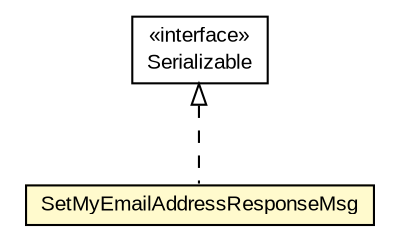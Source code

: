 #!/usr/local/bin/dot
#
# Class diagram 
# Generated by UMLGraph version R5_6-24-gf6e263 (http://www.umlgraph.org/)
#

digraph G {
	edge [fontname="arial",fontsize=10,labelfontname="arial",labelfontsize=10];
	node [fontname="arial",fontsize=10,shape=plaintext];
	nodesep=0.25;
	ranksep=0.5;
	// org.miloss.fgsms.services.interfaces.policyconfiguration.SetMyEmailAddressResponseMsg
	c368492 [label=<<table title="org.miloss.fgsms.services.interfaces.policyconfiguration.SetMyEmailAddressResponseMsg" border="0" cellborder="1" cellspacing="0" cellpadding="2" port="p" bgcolor="lemonChiffon" href="./SetMyEmailAddressResponseMsg.html">
		<tr><td><table border="0" cellspacing="0" cellpadding="1">
<tr><td align="center" balign="center"> SetMyEmailAddressResponseMsg </td></tr>
		</table></td></tr>
		</table>>, URL="./SetMyEmailAddressResponseMsg.html", fontname="arial", fontcolor="black", fontsize=10.0];
	//org.miloss.fgsms.services.interfaces.policyconfiguration.SetMyEmailAddressResponseMsg implements java.io.Serializable
	c368848:p -> c368492:p [dir=back,arrowtail=empty,style=dashed];
	// java.io.Serializable
	c368848 [label=<<table title="java.io.Serializable" border="0" cellborder="1" cellspacing="0" cellpadding="2" port="p" href="http://java.sun.com/j2se/1.4.2/docs/api/java/io/Serializable.html">
		<tr><td><table border="0" cellspacing="0" cellpadding="1">
<tr><td align="center" balign="center"> &#171;interface&#187; </td></tr>
<tr><td align="center" balign="center"> Serializable </td></tr>
		</table></td></tr>
		</table>>, URL="http://java.sun.com/j2se/1.4.2/docs/api/java/io/Serializable.html", fontname="arial", fontcolor="black", fontsize=10.0];
}

